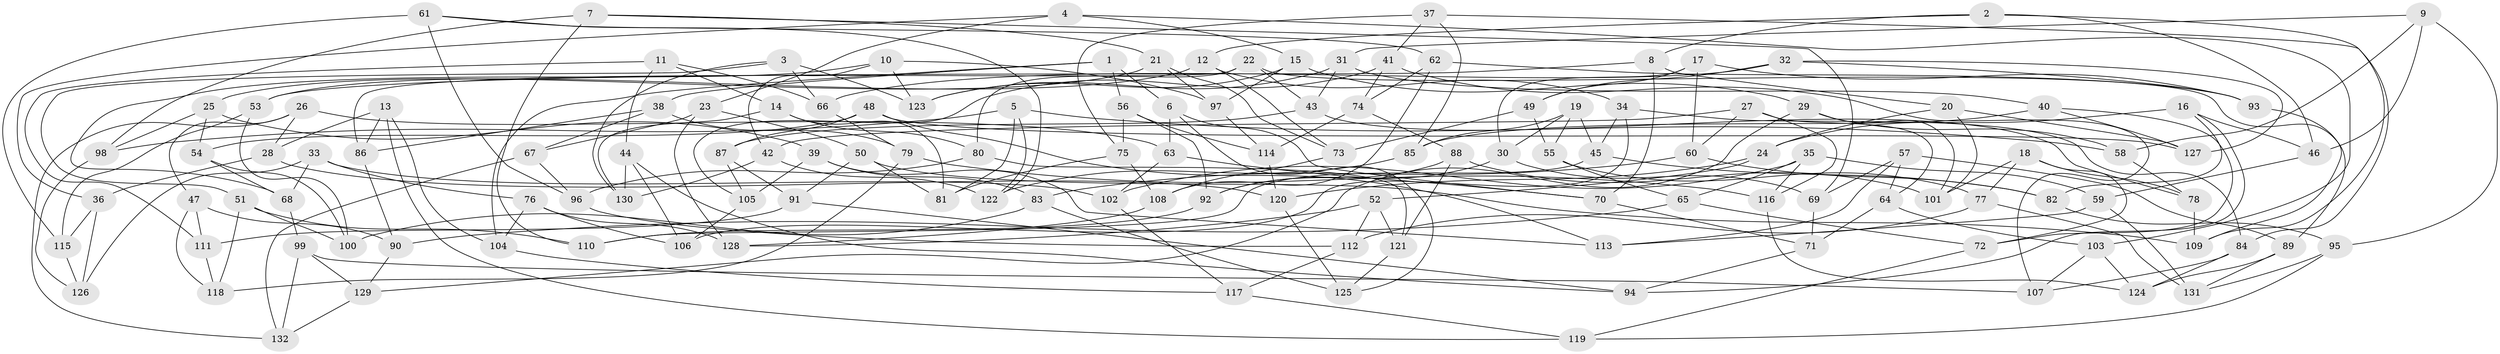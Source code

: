 // Generated by graph-tools (version 1.1) at 2025/03/03/09/25 03:03:06]
// undirected, 132 vertices, 264 edges
graph export_dot {
graph [start="1"]
  node [color=gray90,style=filled];
  1;
  2;
  3;
  4;
  5;
  6;
  7;
  8;
  9;
  10;
  11;
  12;
  13;
  14;
  15;
  16;
  17;
  18;
  19;
  20;
  21;
  22;
  23;
  24;
  25;
  26;
  27;
  28;
  29;
  30;
  31;
  32;
  33;
  34;
  35;
  36;
  37;
  38;
  39;
  40;
  41;
  42;
  43;
  44;
  45;
  46;
  47;
  48;
  49;
  50;
  51;
  52;
  53;
  54;
  55;
  56;
  57;
  58;
  59;
  60;
  61;
  62;
  63;
  64;
  65;
  66;
  67;
  68;
  69;
  70;
  71;
  72;
  73;
  74;
  75;
  76;
  77;
  78;
  79;
  80;
  81;
  82;
  83;
  84;
  85;
  86;
  87;
  88;
  89;
  90;
  91;
  92;
  93;
  94;
  95;
  96;
  97;
  98;
  99;
  100;
  101;
  102;
  103;
  104;
  105;
  106;
  107;
  108;
  109;
  110;
  111;
  112;
  113;
  114;
  115;
  116;
  117;
  118;
  119;
  120;
  121;
  122;
  123;
  124;
  125;
  126;
  127;
  128;
  129;
  130;
  131;
  132;
  1 -- 104;
  1 -- 56;
  1 -- 38;
  1 -- 6;
  2 -- 46;
  2 -- 8;
  2 -- 109;
  2 -- 12;
  3 -- 130;
  3 -- 51;
  3 -- 123;
  3 -- 66;
  4 -- 23;
  4 -- 103;
  4 -- 15;
  4 -- 36;
  5 -- 81;
  5 -- 122;
  5 -- 98;
  5 -- 58;
  6 -- 70;
  6 -- 125;
  6 -- 63;
  7 -- 69;
  7 -- 21;
  7 -- 98;
  7 -- 110;
  8 -- 70;
  8 -- 53;
  8 -- 20;
  9 -- 46;
  9 -- 58;
  9 -- 31;
  9 -- 95;
  10 -- 97;
  10 -- 68;
  10 -- 123;
  10 -- 42;
  11 -- 111;
  11 -- 14;
  11 -- 44;
  11 -- 66;
  12 -- 53;
  12 -- 73;
  12 -- 34;
  13 -- 28;
  13 -- 104;
  13 -- 119;
  13 -- 86;
  14 -- 130;
  14 -- 80;
  14 -- 81;
  15 -- 29;
  15 -- 97;
  15 -- 123;
  16 -- 46;
  16 -- 94;
  16 -- 82;
  16 -- 24;
  17 -- 30;
  17 -- 93;
  17 -- 60;
  17 -- 49;
  18 -- 77;
  18 -- 78;
  18 -- 72;
  18 -- 101;
  19 -- 45;
  19 -- 55;
  19 -- 30;
  19 -- 85;
  20 -- 24;
  20 -- 101;
  20 -- 127;
  21 -- 73;
  21 -- 97;
  21 -- 25;
  22 -- 89;
  22 -- 43;
  22 -- 86;
  22 -- 80;
  23 -- 67;
  23 -- 50;
  23 -- 128;
  24 -- 120;
  24 -- 52;
  25 -- 39;
  25 -- 54;
  25 -- 98;
  26 -- 28;
  26 -- 132;
  26 -- 47;
  26 -- 63;
  27 -- 64;
  27 -- 60;
  27 -- 116;
  27 -- 42;
  28 -- 36;
  28 -- 120;
  29 -- 101;
  29 -- 129;
  29 -- 58;
  30 -- 69;
  30 -- 92;
  31 -- 40;
  31 -- 123;
  31 -- 43;
  32 -- 93;
  32 -- 127;
  32 -- 49;
  32 -- 66;
  33 -- 102;
  33 -- 126;
  33 -- 68;
  33 -- 76;
  34 -- 84;
  34 -- 106;
  34 -- 45;
  35 -- 116;
  35 -- 102;
  35 -- 65;
  35 -- 59;
  36 -- 115;
  36 -- 126;
  37 -- 85;
  37 -- 84;
  37 -- 75;
  37 -- 41;
  38 -- 79;
  38 -- 86;
  38 -- 67;
  39 -- 113;
  39 -- 105;
  39 -- 83;
  40 -- 127;
  40 -- 85;
  40 -- 72;
  41 -- 74;
  41 -- 107;
  41 -- 105;
  42 -- 122;
  42 -- 130;
  43 -- 78;
  43 -- 87;
  44 -- 130;
  44 -- 94;
  44 -- 106;
  45 -- 82;
  45 -- 110;
  46 -- 59;
  47 -- 90;
  47 -- 118;
  47 -- 111;
  48 -- 87;
  48 -- 113;
  48 -- 127;
  48 -- 54;
  49 -- 73;
  49 -- 55;
  50 -- 91;
  50 -- 109;
  50 -- 81;
  51 -- 100;
  51 -- 118;
  51 -- 110;
  52 -- 128;
  52 -- 112;
  52 -- 121;
  53 -- 100;
  53 -- 115;
  54 -- 100;
  54 -- 68;
  55 -- 77;
  55 -- 65;
  56 -- 114;
  56 -- 75;
  56 -- 92;
  57 -- 69;
  57 -- 64;
  57 -- 89;
  57 -- 113;
  58 -- 78;
  59 -- 113;
  59 -- 131;
  60 -- 83;
  60 -- 82;
  61 -- 115;
  61 -- 122;
  61 -- 96;
  61 -- 62;
  62 -- 74;
  62 -- 93;
  62 -- 108;
  63 -- 70;
  63 -- 102;
  64 -- 71;
  64 -- 103;
  65 -- 90;
  65 -- 72;
  66 -- 79;
  67 -- 96;
  67 -- 132;
  68 -- 99;
  69 -- 71;
  70 -- 71;
  71 -- 94;
  72 -- 119;
  73 -- 108;
  74 -- 114;
  74 -- 88;
  75 -- 108;
  75 -- 81;
  76 -- 106;
  76 -- 128;
  76 -- 104;
  77 -- 131;
  77 -- 112;
  78 -- 109;
  79 -- 116;
  79 -- 118;
  80 -- 121;
  80 -- 96;
  82 -- 95;
  83 -- 125;
  83 -- 100;
  84 -- 124;
  84 -- 107;
  85 -- 122;
  86 -- 90;
  87 -- 105;
  87 -- 91;
  88 -- 92;
  88 -- 121;
  88 -- 101;
  89 -- 124;
  89 -- 131;
  90 -- 129;
  91 -- 94;
  91 -- 111;
  92 -- 110;
  93 -- 109;
  95 -- 131;
  95 -- 119;
  96 -- 112;
  97 -- 114;
  98 -- 126;
  99 -- 132;
  99 -- 107;
  99 -- 129;
  102 -- 117;
  103 -- 107;
  103 -- 124;
  104 -- 117;
  105 -- 106;
  108 -- 128;
  111 -- 118;
  112 -- 117;
  114 -- 120;
  115 -- 126;
  116 -- 124;
  117 -- 119;
  120 -- 125;
  121 -- 125;
  129 -- 132;
}
